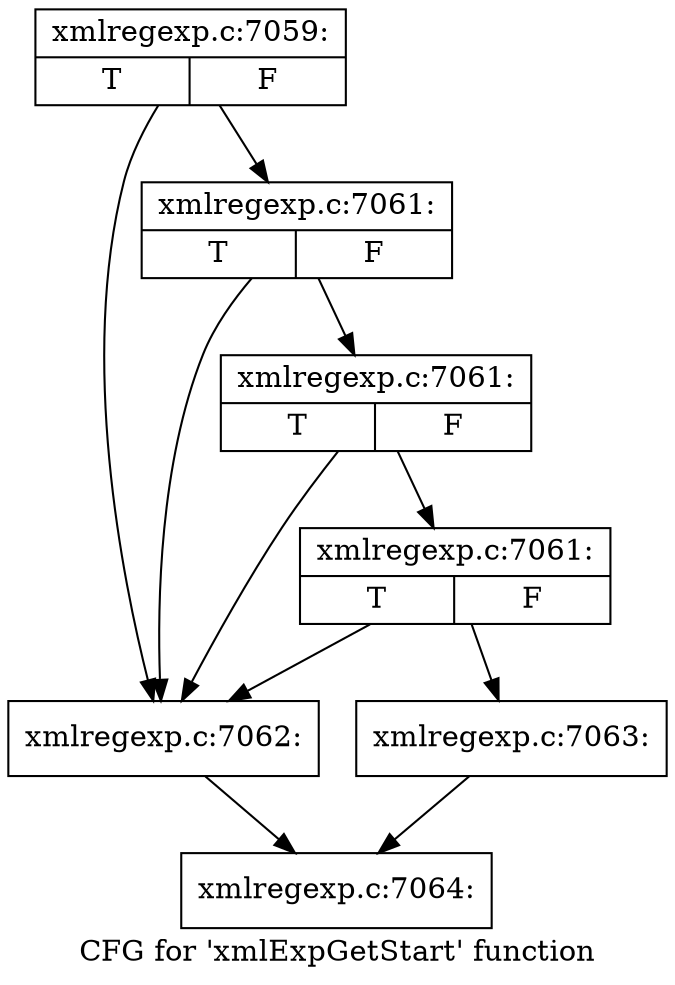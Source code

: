 digraph "CFG for 'xmlExpGetStart' function" {
	label="CFG for 'xmlExpGetStart' function";

	Node0x419b440 [shape=record,label="{xmlregexp.c:7059:|{<s0>T|<s1>F}}"];
	Node0x419b440 -> Node0x41a2b90;
	Node0x419b440 -> Node0x41a2d30;
	Node0x41a2d30 [shape=record,label="{xmlregexp.c:7061:|{<s0>T|<s1>F}}"];
	Node0x41a2d30 -> Node0x41a2b90;
	Node0x41a2d30 -> Node0x41a2cb0;
	Node0x41a2cb0 [shape=record,label="{xmlregexp.c:7061:|{<s0>T|<s1>F}}"];
	Node0x41a2cb0 -> Node0x41a2b90;
	Node0x41a2cb0 -> Node0x41a2c30;
	Node0x41a2c30 [shape=record,label="{xmlregexp.c:7061:|{<s0>T|<s1>F}}"];
	Node0x41a2c30 -> Node0x41a2b90;
	Node0x41a2c30 -> Node0x41a2be0;
	Node0x41a2b90 [shape=record,label="{xmlregexp.c:7062:}"];
	Node0x41a2b90 -> Node0x419b770;
	Node0x41a2be0 [shape=record,label="{xmlregexp.c:7063:}"];
	Node0x41a2be0 -> Node0x419b770;
	Node0x419b770 [shape=record,label="{xmlregexp.c:7064:}"];
}
